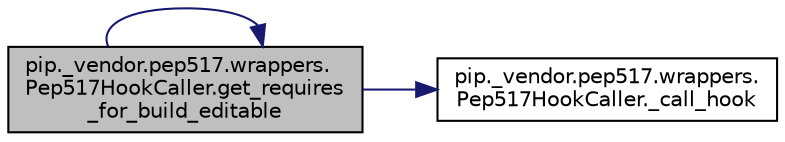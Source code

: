 digraph "pip._vendor.pep517.wrappers.Pep517HookCaller.get_requires_for_build_editable"
{
 // LATEX_PDF_SIZE
  edge [fontname="Helvetica",fontsize="10",labelfontname="Helvetica",labelfontsize="10"];
  node [fontname="Helvetica",fontsize="10",shape=record];
  rankdir="LR";
  Node1 [label="pip._vendor.pep517.wrappers.\lPep517HookCaller.get_requires\l_for_build_editable",height=0.2,width=0.4,color="black", fillcolor="grey75", style="filled", fontcolor="black",tooltip=" "];
  Node1 -> Node2 [color="midnightblue",fontsize="10",style="solid",fontname="Helvetica"];
  Node2 [label="pip._vendor.pep517.wrappers.\lPep517HookCaller._call_hook",height=0.2,width=0.4,color="black", fillcolor="white", style="filled",URL="$d4/dfc/classpip_1_1__vendor_1_1pep517_1_1wrappers_1_1_pep517_hook_caller.html#ae120a939084031cd8fa476af29b1f7c9",tooltip=" "];
  Node1 -> Node1 [color="midnightblue",fontsize="10",style="solid",fontname="Helvetica"];
}
